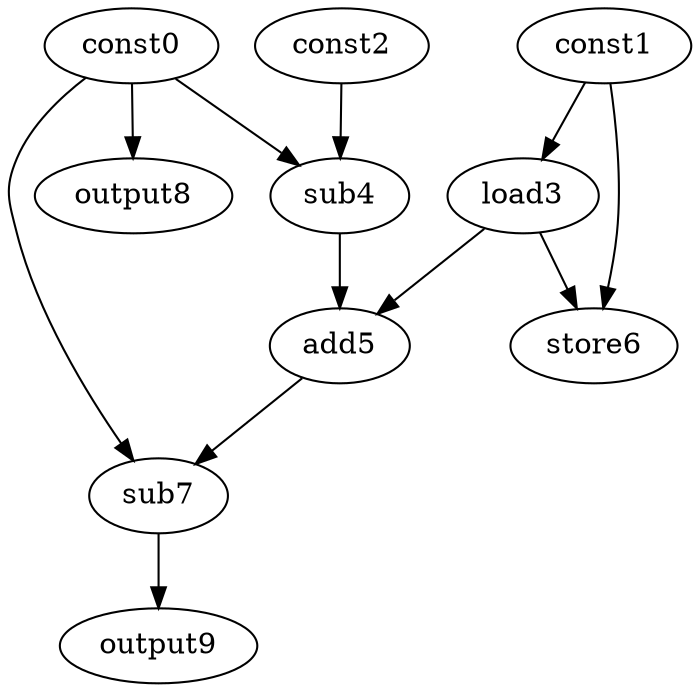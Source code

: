 digraph G { 
const0[opcode=const]; 
const1[opcode=const]; 
const2[opcode=const]; 
load3[opcode=load]; 
sub4[opcode=sub]; 
add5[opcode=add]; 
store6[opcode=store]; 
sub7[opcode=sub]; 
output8[opcode=output]; 
output9[opcode=output]; 
const1->load3[operand=0];
const0->sub4[operand=0];
const2->sub4[operand=1];
const0->output8[operand=0];
load3->add5[operand=0];
sub4->add5[operand=1];
const1->store6[operand=0];
load3->store6[operand=1];
const0->sub7[operand=0];
add5->sub7[operand=1];
sub7->output9[operand=0];
}
